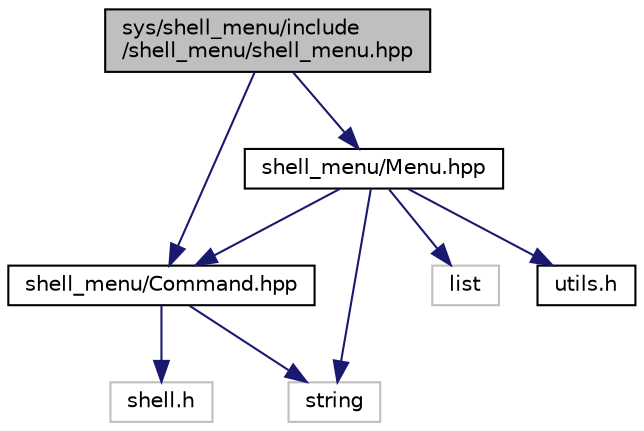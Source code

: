 digraph "sys/shell_menu/include/shell_menu/shell_menu.hpp"
{
 // LATEX_PDF_SIZE
  bgcolor="transparent";
  edge [fontname="Helvetica",fontsize="10",labelfontname="Helvetica",labelfontsize="10"];
  node [fontname="Helvetica",fontsize="10",shape=record];
  Node1 [label="sys/shell_menu/include\l/shell_menu/shell_menu.hpp",height=0.2,width=0.4,color="black", fillcolor="grey75", style="filled", fontcolor="black",tooltip="Public functions from shell_menu namespace."];
  Node1 -> Node2 [color="midnightblue",fontsize="10",style="solid",fontname="Helvetica"];
  Node2 [label="shell_menu/Command.hpp",height=0.2,width=0.4,color="black",URL="$Command_8hpp.html",tooltip="Command class declaration."];
  Node2 -> Node3 [color="midnightblue",fontsize="10",style="solid",fontname="Helvetica"];
  Node3 [label="string",height=0.2,width=0.4,color="grey75",tooltip=" "];
  Node2 -> Node4 [color="midnightblue",fontsize="10",style="solid",fontname="Helvetica"];
  Node4 [label="shell.h",height=0.2,width=0.4,color="grey75",tooltip=" "];
  Node1 -> Node5 [color="midnightblue",fontsize="10",style="solid",fontname="Helvetica"];
  Node5 [label="shell_menu/Menu.hpp",height=0.2,width=0.4,color="black",URL="$Menu_8hpp.html",tooltip="Menu class declaration."];
  Node5 -> Node2 [color="midnightblue",fontsize="10",style="solid",fontname="Helvetica"];
  Node5 -> Node3 [color="midnightblue",fontsize="10",style="solid",fontname="Helvetica"];
  Node5 -> Node6 [color="midnightblue",fontsize="10",style="solid",fontname="Helvetica"];
  Node6 [label="list",height=0.2,width=0.4,color="grey75",tooltip=" "];
  Node5 -> Node7 [color="midnightblue",fontsize="10",style="solid",fontname="Helvetica"];
  Node7 [label="utils.h",height=0.2,width=0.4,color="black",URL="$utils_8h_source.html",tooltip=" "];
}
